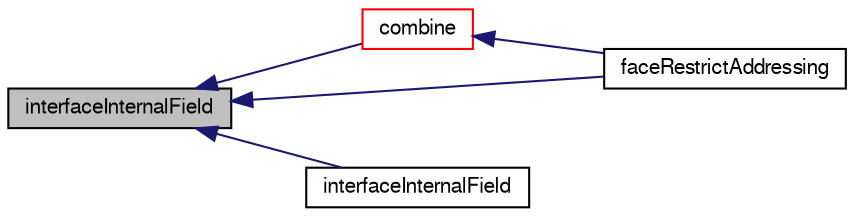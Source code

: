 digraph "interfaceInternalField"
{
  bgcolor="transparent";
  edge [fontname="FreeSans",fontsize="10",labelfontname="FreeSans",labelfontsize="10"];
  node [fontname="FreeSans",fontsize="10",shape=record];
  rankdir="LR";
  Node192 [label="interfaceInternalField",height=0.2,width=0.4,color="black", fillcolor="grey75", style="filled", fontcolor="black"];
  Node192 -> Node193 [dir="back",color="midnightblue",fontsize="10",style="solid",fontname="FreeSans"];
  Node193 [label="combine",height=0.2,width=0.4,color="red",URL="$a27026.html#a71a28096aae12ba135681d451b5557ad",tooltip="Merge the next level with this level. "];
  Node193 -> Node195 [dir="back",color="midnightblue",fontsize="10",style="solid",fontname="FreeSans"];
  Node195 [label="faceRestrictAddressing",height=0.2,width=0.4,color="black",URL="$a27026.html#abff59faa28e130ae0bee48a7dbbe45e7",tooltip="Return non-const access to face restrict addressing. "];
  Node192 -> Node195 [dir="back",color="midnightblue",fontsize="10",style="solid",fontname="FreeSans"];
  Node192 -> Node196 [dir="back",color="midnightblue",fontsize="10",style="solid",fontname="FreeSans"];
  Node196 [label="interfaceInternalField",height=0.2,width=0.4,color="black",URL="$a27026.html#a2eae359539f5de0a99bfbfba2fae5b4b"];
}
